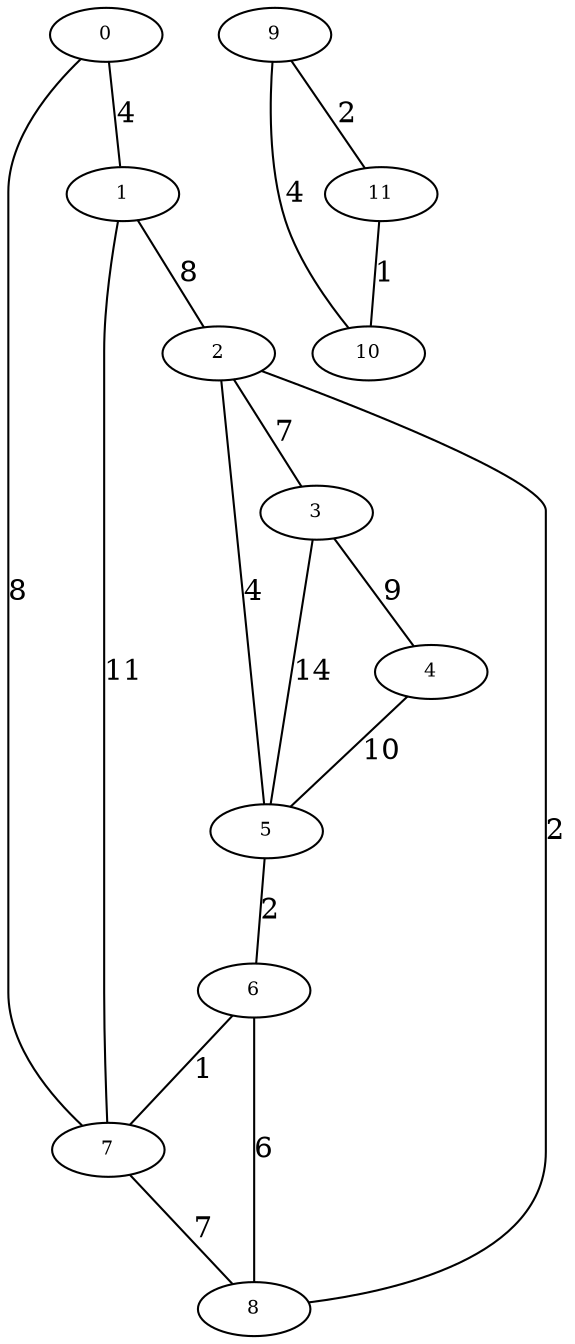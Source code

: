 digraph test_network1 {
    rankdir="TB"
    node [fontsize=9, shape=ellipse, height=0.25]

    0 -> 1 [dir = none, label="4"];
    0 -> 7 [dir = none, label="8"];
    1 -> 2 [dir = none, label="8"];
    1 -> 7 [dir = none, label="11"];
    2 -> 3 [dir = none, label="7"];
    2 -> 5 [dir = none, label="4"];
    2 -> 8 [dir = none, label="2"];
    3 -> 4 [dir = none, label="9"];
    3 -> 5 [dir = none, label="14"];
    4 -> 5 [dir = none, label="10"];
    5 -> 6 [dir = none, label="2"];
    6 -> 7 [dir = none, label="1"];
    6 -> 8 [dir = none, label="6"];
    7 -> 8 [dir = none, label="7"];

    9 -> 10 [dir = none, label="4"];
    9 -> 11 [dir = none, label="2"];
    11 -> 10 [dir = none, label="1"];

}
